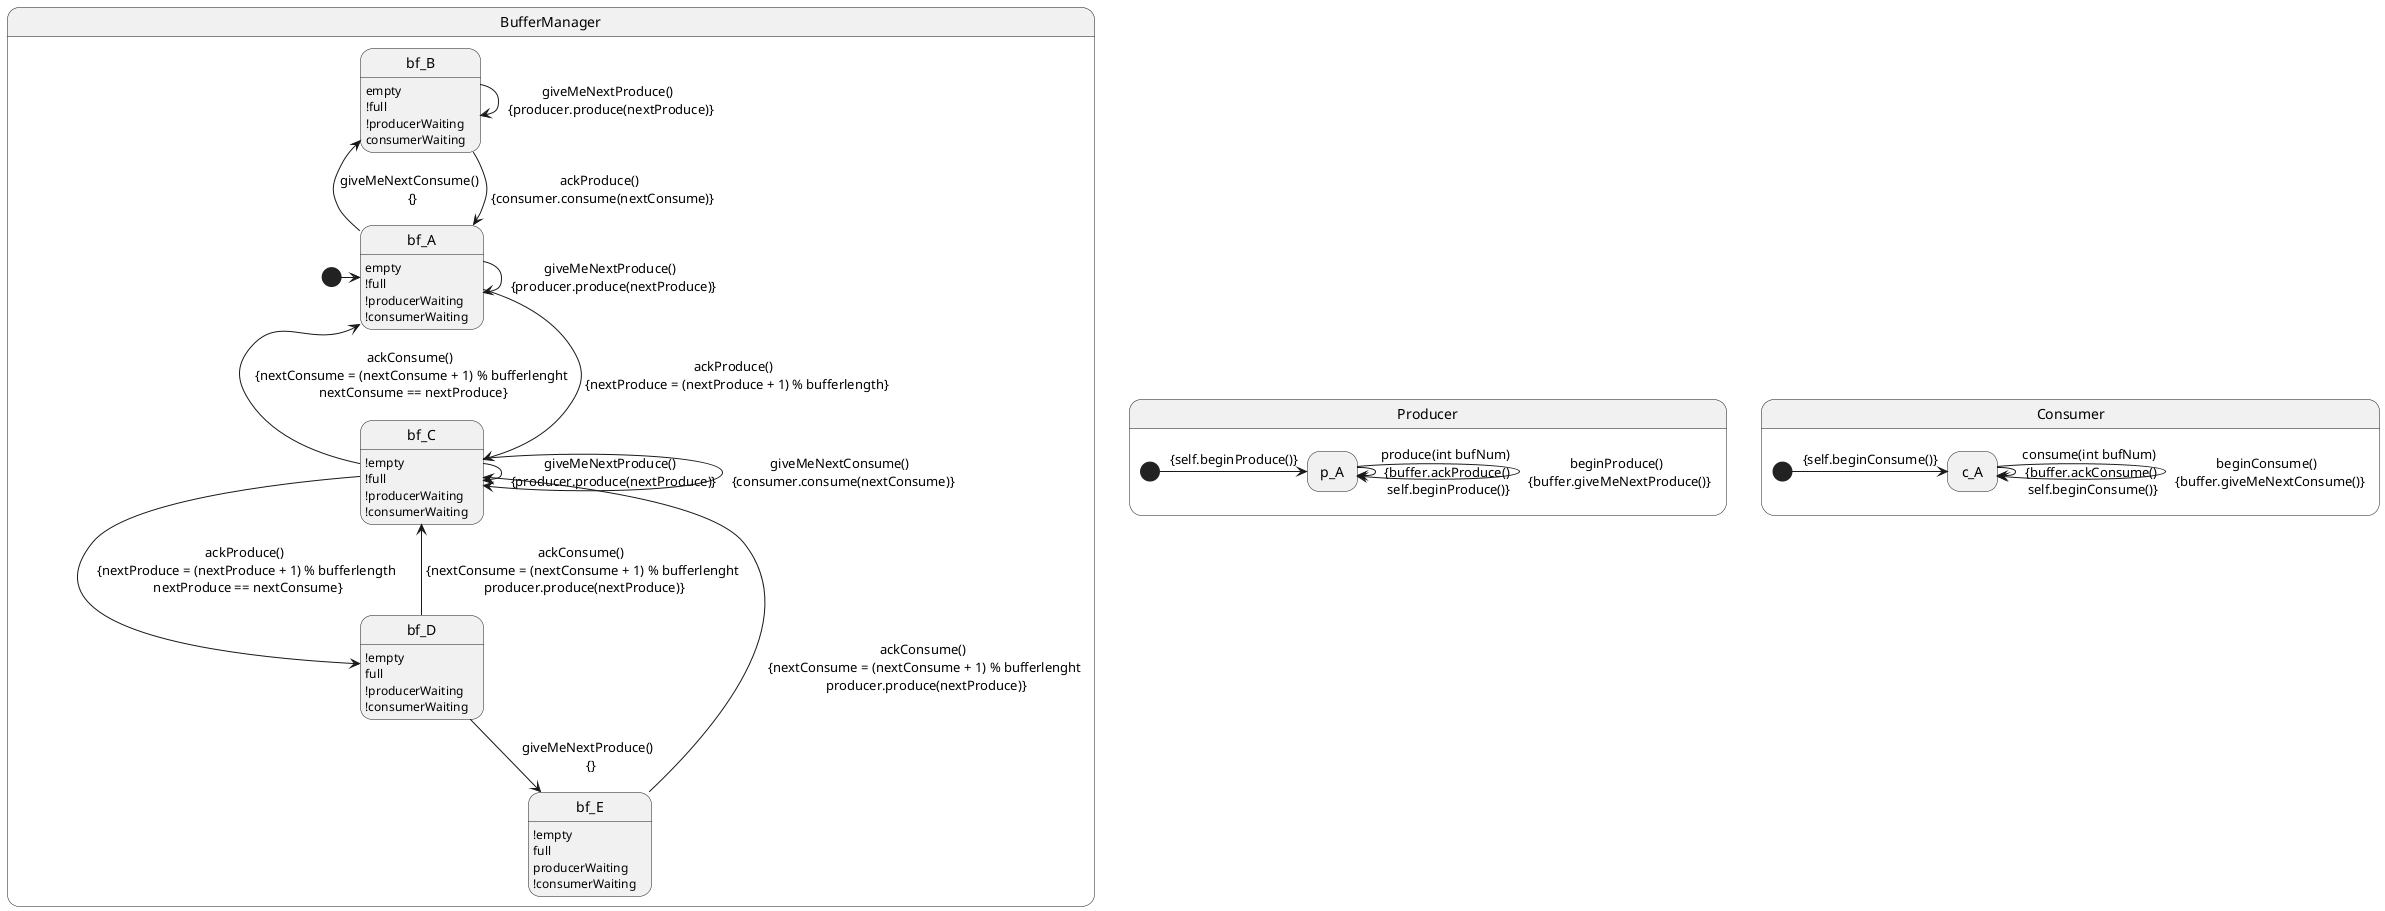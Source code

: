 @startuml

hide empty description

state BufferManager {
    state bf_A : empty
    state bf_A : !full
    state bf_A : !producerWaiting
    state bf_A : !consumerWaiting

    state bf_B : empty
    state bf_B : !full
    state bf_B : !producerWaiting
    state bf_B : consumerWaiting

    state bf_C : !empty
    state bf_C : !full
    state bf_C : !producerWaiting
    state bf_C : !consumerWaiting

    state bf_D : !empty
    state bf_D : full
    state bf_D : !producerWaiting
    state bf_D : !consumerWaiting

    state bf_E : !empty
    state bf_E : full
    state bf_E : producerWaiting
    state bf_E : !consumerWaiting

    
    [*] -> bf_A

    bf_A -> bf_A : giveMeNextProduce() \n {producer.produce(nextProduce)}

    bf_A -up-> bf_B : giveMeNextConsume() \n {}
    bf_B -down-> bf_A : ackProduce() \n {consumer.consume(nextConsume)}
   
    bf_B -> bf_B : giveMeNextProduce() \n {producer.produce(nextProduce)}

    bf_A --> bf_C : ackProduce() \n {nextProduce = (nextProduce + 1) % bufferlength}
    bf_C -left-> bf_A : ackConsume() \n {nextConsume = (nextConsume + 1) % bufferlenght \n nextConsume == nextProduce}

    bf_C -> bf_C : giveMeNextProduce() \n {producer.produce(nextProduce)}
    bf_C -> bf_C : giveMeNextConsume() \n {consumer.consume(nextConsume)}

    bf_C --> bf_D : ackProduce() \n {nextProduce = (nextProduce + 1) % bufferlength \n nextProduce == nextConsume}
    bf_D --> bf_C : ackConsume() \n {nextConsume = (nextConsume + 1) % bufferlenght \n producer.produce(nextProduce)}

    bf_D --> bf_E : giveMeNextProduce() \n {}
    bf_E --> bf_C : ackConsume() \n {nextConsume = (nextConsume + 1) % bufferlenght \n producer.produce(nextProduce)}
}

state Producer{

    state p_A

    [*] -> p_A : {self.beginProduce()}
    p_A -> p_A : produce(int bufNum) \n {buffer.ackProduce() \n self.beginProduce()}
    p_A -> p_A : beginProduce() \n {buffer.giveMeNextProduce()}
}

state Consumer{
    state c_A

    [*] -> c_A : {self.beginConsume()}
    c_A -> c_A : consume(int bufNum) \n {buffer.ackConsume() \n self.beginConsume()}
    c_A -> c_A : beginConsume() \n {buffer.giveMeNextConsume()}
}

@enduml